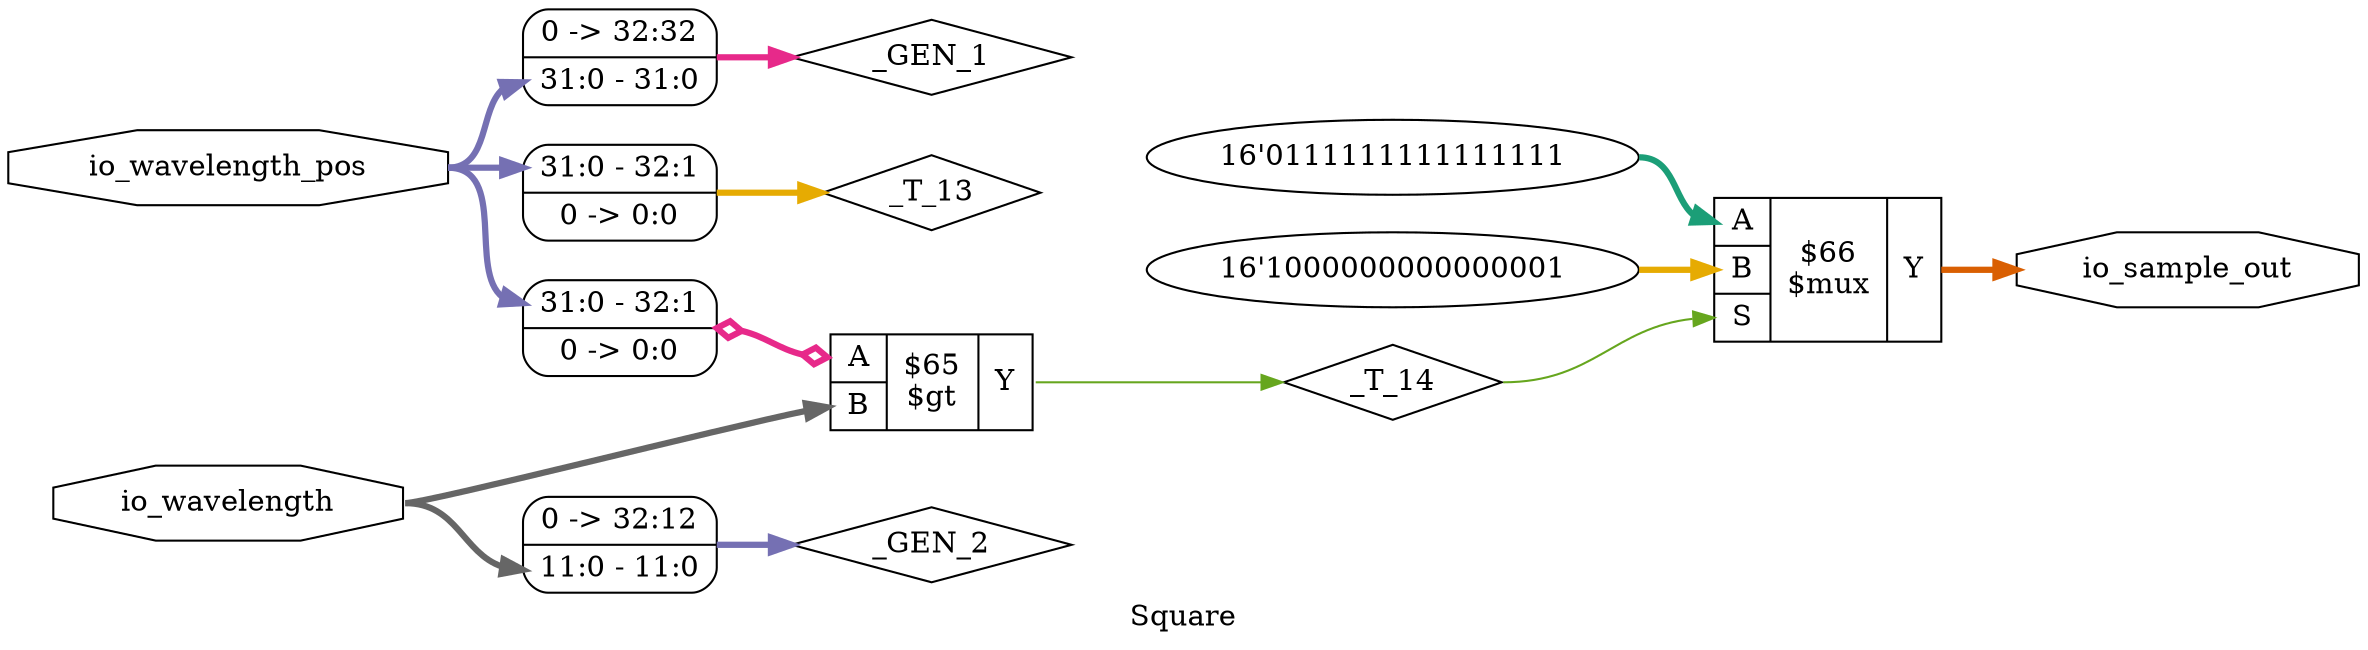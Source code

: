 digraph "Square" {
label="Square";
rankdir="LR";
remincross=true;
n1 [ shape=diamond, label="_GEN_1", color="black", fontcolor="black" ];
n2 [ shape=diamond, label="_GEN_2", color="black", fontcolor="black" ];
n3 [ shape=diamond, label="_T_13", color="black", fontcolor="black" ];
n4 [ shape=diamond, label="_T_14", color="black", fontcolor="black" ];
n5 [ shape=octagon, label="io_sample_out", color="black", fontcolor="black" ];
n6 [ shape=octagon, label="io_wavelength", color="black", fontcolor="black" ];
n7 [ shape=octagon, label="io_wavelength_pos", color="black", fontcolor="black" ];
{ rank="source"; n6; n7;}
{ rank="sink"; n5;}
c11 [ shape=record, label="{{<p8> A|<p9> B}|$65\n$gt|{<p10> Y}}" ];
x0 [ shape=record, style=rounded, label="<s1> 31:0 - 32:1 |0 -&gt; 0:0 " ];
x0:e -> c11:p8:w [arrowhead=odiamond, arrowtail=odiamond, dir=both, colorscheme="dark28", color="4", fontcolor="4", style="setlinewidth(3)", label=""];
v1 [ label="16'0111111111111111" ];
v2 [ label="16'1000000000000001" ];
c13 [ shape=record, label="{{<p8> A|<p9> B|<p12> S}|$66\n$mux|{<p10> Y}}" ];
x3 [ shape=record, style=rounded, label="0 -&gt; 32:32 |<s0> 31:0 - 31:0 " ];
x4 [ shape=record, style=rounded, label="0 -&gt; 32:12 |<s0> 11:0 - 11:0 " ];
x5 [ shape=record, style=rounded, label="<s1> 31:0 - 32:1 |0 -&gt; 0:0 " ];
x3:e -> n1:w [colorscheme="dark28", color="4", fontcolor="4", style="setlinewidth(3)", label=""];
x4:e -> n2:w [colorscheme="dark28", color="3", fontcolor="3", style="setlinewidth(3)", label=""];
x5:e -> n3:w [colorscheme="dark28", color="6", fontcolor="6", style="setlinewidth(3)", label=""];
c11:p10:e -> n4:w [colorscheme="dark28", color="5", fontcolor="5", label=""];
n4:e -> c13:p12:w [colorscheme="dark28", color="5", fontcolor="5", label=""];
c13:p10:e -> n5:w [colorscheme="dark28", color="2", fontcolor="2", style="setlinewidth(3)", label=""];
n6:e -> c11:p9:w [colorscheme="dark28", color="8", fontcolor="8", style="setlinewidth(3)", label=""];
n6:e -> x4:s0:w [colorscheme="dark28", color="8", fontcolor="8", style="setlinewidth(3)", label=""];
n7:e -> x0:s1:w [colorscheme="dark28", color="3", fontcolor="3", style="setlinewidth(3)", label=""];
n7:e -> x3:s0:w [colorscheme="dark28", color="3", fontcolor="3", style="setlinewidth(3)", label=""];
n7:e -> x5:s1:w [colorscheme="dark28", color="3", fontcolor="3", style="setlinewidth(3)", label=""];
v1:e -> c13:p8:w [colorscheme="dark28", color="1", fontcolor="1", style="setlinewidth(3)", label=""];
v2:e -> c13:p9:w [colorscheme="dark28", color="6", fontcolor="6", style="setlinewidth(3)", label=""];
}
